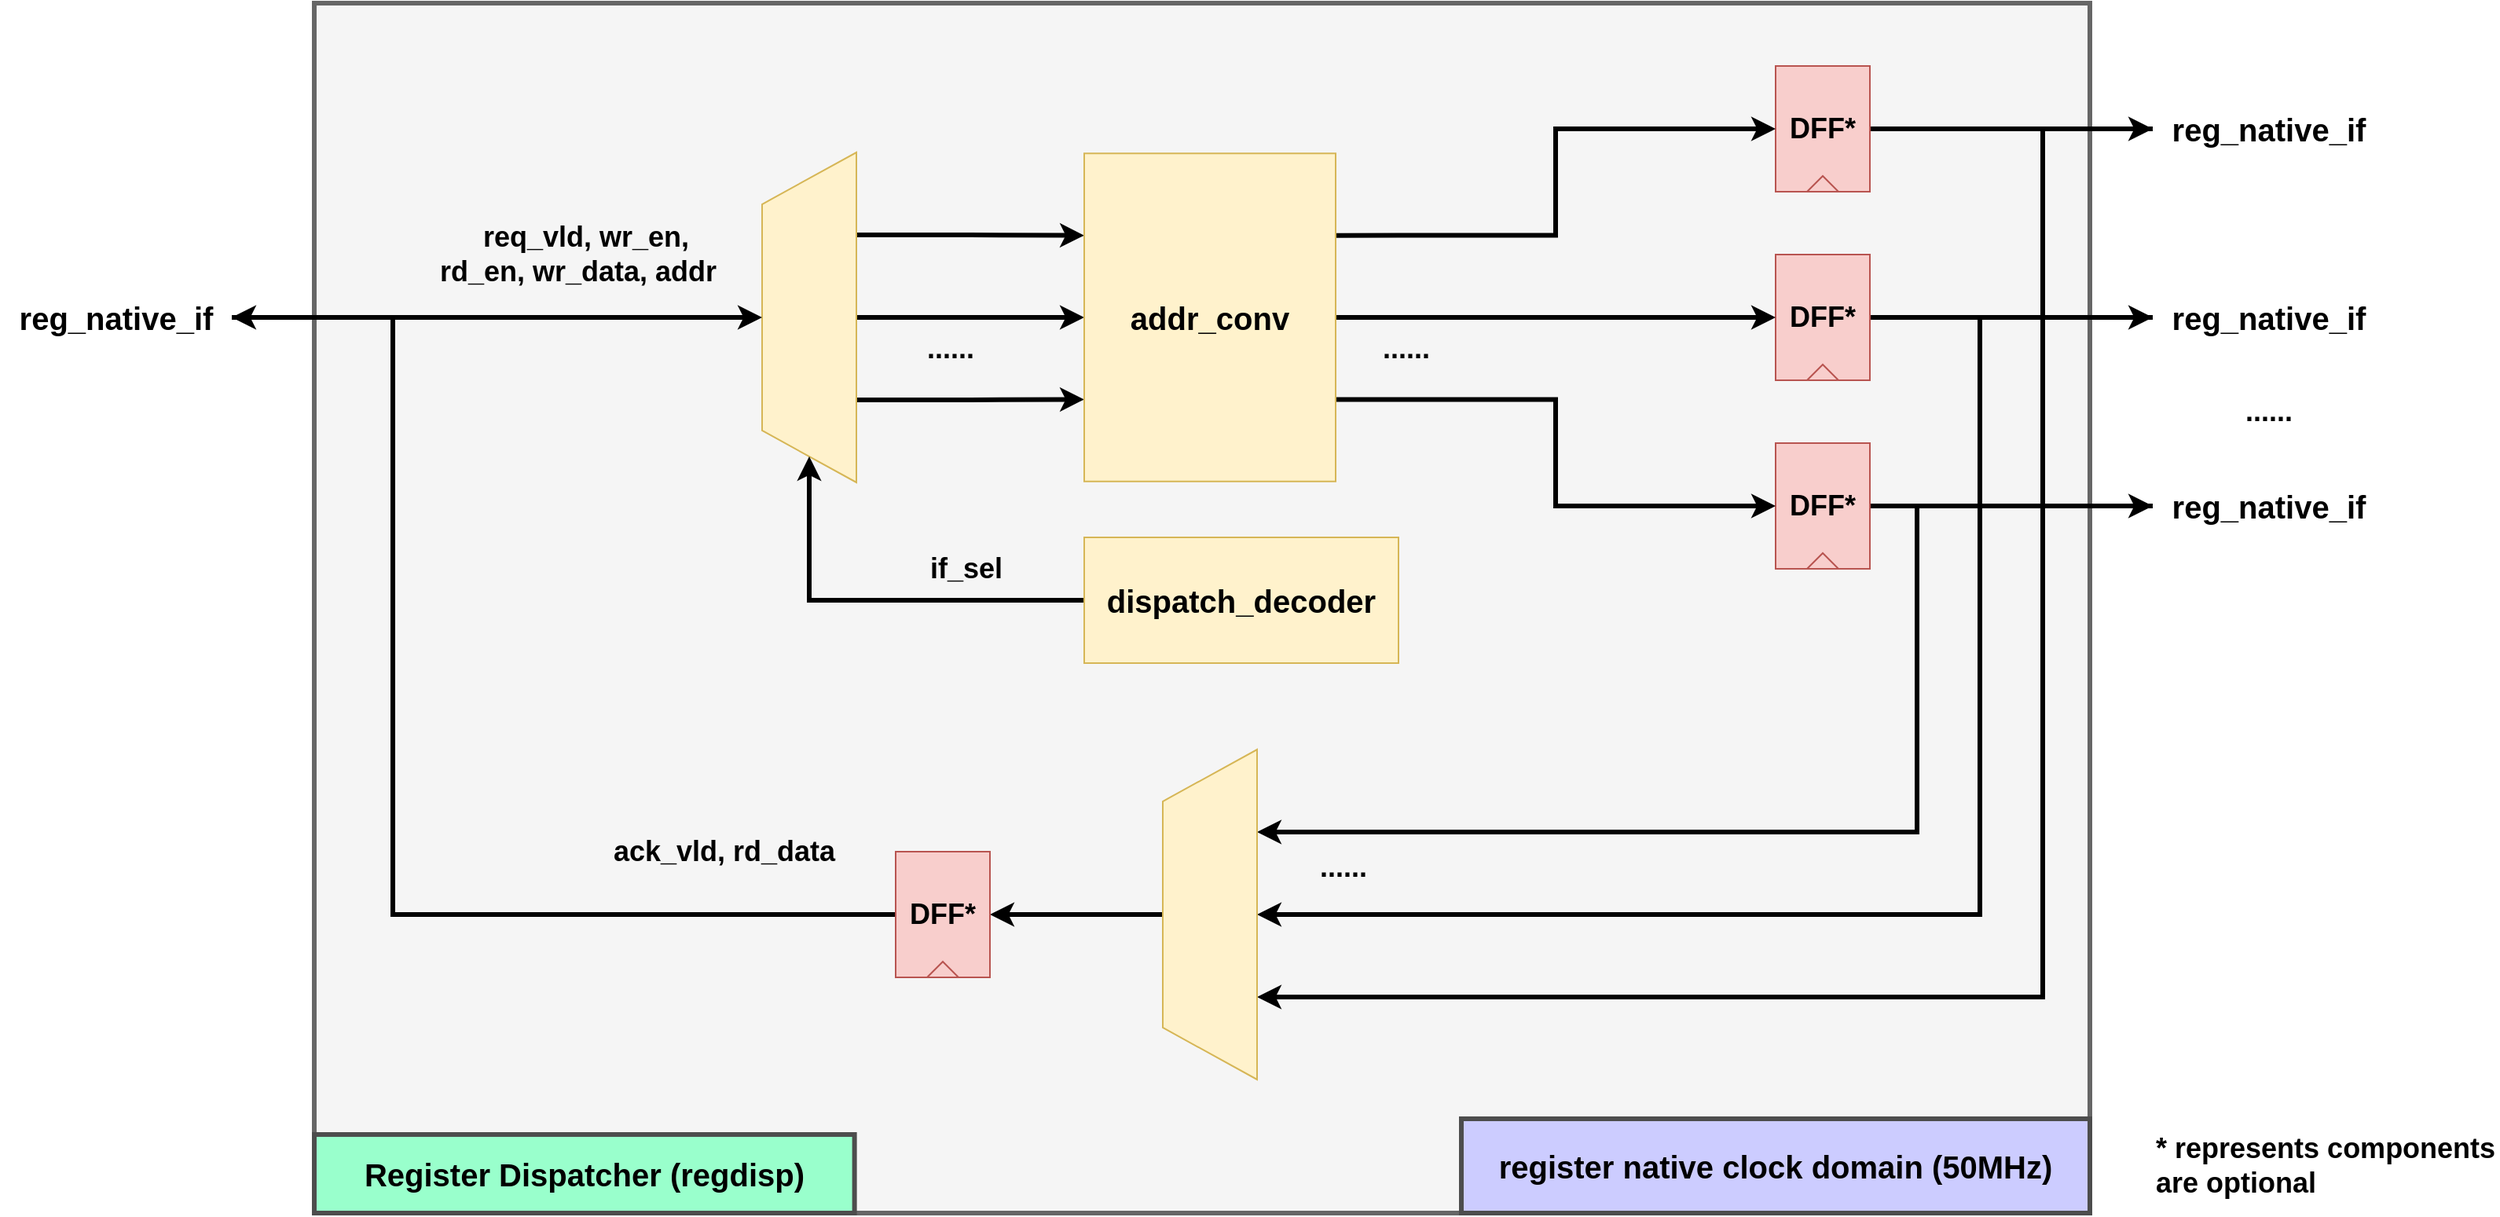 <mxfile>
    <diagram id="bmkCUtb0T924FdoD0Gmn" name="第 1 页">
        <mxGraphModel dx="1307" dy="900" grid="1" gridSize="10" guides="1" tooltips="1" connect="1" arrows="1" fold="1" page="1" pageScale="1" pageWidth="2336" pageHeight="1654" math="0" shadow="0">
            <root>
                <mxCell id="0"/>
                <mxCell id="1" parent="0"/>
                <mxCell id="3" value="" style="shape=corner;whiteSpace=wrap;html=1;fillColor=#f5f5f5;dx=1000;dy=910;strokeWidth=3;strokeColor=#666666;fontColor=#333333;fontSize=18;" parent="1" vertex="1">
                    <mxGeometry x="510" y="520" width="1130" height="770" as="geometry"/>
                </mxCell>
                <mxCell id="61" style="edgeStyle=orthogonalEdgeStyle;rounded=0;html=1;exitX=0;exitY=0.5;exitDx=0;exitDy=0;entryX=0.75;entryY=1;entryDx=0;entryDy=0;strokeWidth=3;" parent="1" source="18" target="25" edge="1">
                    <mxGeometry relative="1" as="geometry">
                        <Array as="points">
                            <mxPoint x="1530" y="840"/>
                            <mxPoint x="1530" y="1047"/>
                        </Array>
                    </mxGeometry>
                </mxCell>
                <mxCell id="18" value="reg_native_if" style="rounded=0;whiteSpace=wrap;html=1;fontSize=20;fillColor=none;strokeColor=none;fontStyle=1" parent="1" vertex="1">
                    <mxGeometry x="1680" y="820" width="147.5" height="40" as="geometry"/>
                </mxCell>
                <mxCell id="35" style="edgeStyle=orthogonalEdgeStyle;rounded=0;html=1;exitX=1;exitY=0.5;exitDx=0;exitDy=0;entryX=0;entryY=0.5;entryDx=0;entryDy=0;strokeWidth=3;" parent="1" source="30" target="38" edge="1">
                    <mxGeometry relative="1" as="geometry">
                        <mxPoint x="1740.0" y="600.0" as="targetPoint"/>
                    </mxGeometry>
                </mxCell>
                <mxCell id="36" style="edgeStyle=orthogonalEdgeStyle;rounded=0;html=1;exitX=1;exitY=0.5;exitDx=0;exitDy=0;strokeWidth=3;entryX=0;entryY=0.5;entryDx=0;entryDy=0;" parent="1" source="22" target="39" edge="1">
                    <mxGeometry relative="1" as="geometry">
                        <mxPoint x="1742.5" y="720.0" as="targetPoint"/>
                    </mxGeometry>
                </mxCell>
                <mxCell id="37" style="edgeStyle=orthogonalEdgeStyle;rounded=0;html=1;exitX=1;exitY=0.5;exitDx=0;exitDy=0;entryX=0;entryY=0.5;entryDx=0;entryDy=0;strokeWidth=3;" parent="1" source="27" target="18" edge="1">
                    <mxGeometry relative="1" as="geometry"/>
                </mxCell>
                <mxCell id="64" style="edgeStyle=orthogonalEdgeStyle;rounded=0;html=1;exitX=0;exitY=0.5;exitDx=0;exitDy=0;entryX=0.25;entryY=1;entryDx=0;entryDy=0;strokeWidth=3;" parent="1" source="38" target="25" edge="1">
                    <mxGeometry relative="1" as="geometry">
                        <Array as="points">
                            <mxPoint x="1610" y="600"/>
                            <mxPoint x="1610" y="1153"/>
                        </Array>
                    </mxGeometry>
                </mxCell>
                <mxCell id="38" value="reg_native_if" style="rounded=0;whiteSpace=wrap;html=1;fontSize=20;fillColor=none;strokeColor=none;fontStyle=1" parent="1" vertex="1">
                    <mxGeometry x="1680" y="580" width="147.5" height="40" as="geometry"/>
                </mxCell>
                <mxCell id="63" style="edgeStyle=orthogonalEdgeStyle;rounded=0;html=1;exitX=0;exitY=0.5;exitDx=0;exitDy=0;entryX=0.5;entryY=1;entryDx=0;entryDy=0;strokeWidth=3;" parent="1" source="39" target="25" edge="1">
                    <mxGeometry relative="1" as="geometry">
                        <Array as="points">
                            <mxPoint x="1570" y="720"/>
                            <mxPoint x="1570" y="1100"/>
                        </Array>
                    </mxGeometry>
                </mxCell>
                <mxCell id="39" value="reg_native_if" style="rounded=0;whiteSpace=wrap;html=1;fontSize=20;fillColor=none;strokeColor=none;fontStyle=1" parent="1" vertex="1">
                    <mxGeometry x="1680" y="700" width="147.5" height="40" as="geometry"/>
                </mxCell>
                <mxCell id="4" value="Register Dispatcher (regdisp)" style="text;html=1;strokeColor=#4D4D4D;fillColor=#99FFCC;align=center;verticalAlign=middle;whiteSpace=wrap;rounded=0;fontSize=20;fontStyle=1;strokeWidth=3;" parent="1" vertex="1">
                    <mxGeometry x="510" y="1240" width="343.81" height="50" as="geometry"/>
                </mxCell>
                <mxCell id="9" value="&lt;b style=&quot;font-size: 20px&quot;&gt;register native clock domain (50MHz)&lt;/b&gt;" style="rounded=0;whiteSpace=wrap;html=1;fillColor=#CCCCFF;fontSize=20;strokeColor=#4D4D4D;strokeWidth=3;" parent="1" vertex="1">
                    <mxGeometry x="1240" y="1230" width="400" height="60" as="geometry"/>
                </mxCell>
                <mxCell id="21" value="" style="group" parent="1" vertex="1" connectable="0">
                    <mxGeometry x="1440" y="680" width="60" height="80" as="geometry"/>
                </mxCell>
                <mxCell id="22" value="&lt;b&gt;DFF*&lt;/b&gt;" style="rounded=0;whiteSpace=wrap;html=1;fontSize=18;fillColor=#f8cecc;strokeColor=#b85450;" parent="21" vertex="1">
                    <mxGeometry width="60" height="80" as="geometry"/>
                </mxCell>
                <mxCell id="23" value="" style="triangle;whiteSpace=wrap;html=1;fontSize=18;rotation=-90;fillColor=#f8cecc;strokeColor=#b85450;" parent="21" vertex="1">
                    <mxGeometry x="25" y="65" width="10" height="20" as="geometry"/>
                </mxCell>
                <mxCell id="50" style="edgeStyle=orthogonalEdgeStyle;rounded=0;html=1;exitX=0.75;exitY=1;exitDx=0;exitDy=0;entryX=0;entryY=0.25;entryDx=0;entryDy=0;strokeWidth=3;" parent="1" source="14" target="49" edge="1">
                    <mxGeometry relative="1" as="geometry"/>
                </mxCell>
                <mxCell id="51" style="edgeStyle=orthogonalEdgeStyle;rounded=0;html=1;exitX=0.5;exitY=1;exitDx=0;exitDy=0;entryX=0;entryY=0.5;entryDx=0;entryDy=0;strokeWidth=3;" parent="1" source="14" target="49" edge="1">
                    <mxGeometry relative="1" as="geometry"/>
                </mxCell>
                <mxCell id="52" style="edgeStyle=orthogonalEdgeStyle;rounded=0;html=1;exitX=0.25;exitY=1;exitDx=0;exitDy=0;entryX=0;entryY=0.75;entryDx=0;entryDy=0;strokeWidth=3;" parent="1" source="14" target="49" edge="1">
                    <mxGeometry relative="1" as="geometry"/>
                </mxCell>
                <mxCell id="14" value="" style="shape=trapezoid;perimeter=trapezoidPerimeter;whiteSpace=wrap;html=1;fixedSize=1;fontSize=18;fillColor=#fff2cc;strokeColor=#d6b656;rotation=-90;size=33;" parent="1" vertex="1">
                    <mxGeometry x="720" y="690" width="210" height="60" as="geometry"/>
                </mxCell>
                <mxCell id="26" value="" style="group" parent="1" vertex="1" connectable="0">
                    <mxGeometry x="1440" y="800" width="60" height="80" as="geometry"/>
                </mxCell>
                <mxCell id="27" value="&lt;b&gt;DFF*&lt;/b&gt;" style="rounded=0;whiteSpace=wrap;html=1;fontSize=18;fillColor=#f8cecc;strokeColor=#b85450;" parent="26" vertex="1">
                    <mxGeometry width="60" height="80" as="geometry"/>
                </mxCell>
                <mxCell id="28" value="" style="triangle;whiteSpace=wrap;html=1;fontSize=18;rotation=-90;fillColor=#f8cecc;strokeColor=#b85450;" parent="26" vertex="1">
                    <mxGeometry x="25" y="65" width="10" height="20" as="geometry"/>
                </mxCell>
                <mxCell id="29" value="" style="group;fontStyle=1" parent="1" vertex="1" connectable="0">
                    <mxGeometry x="1440" y="560" width="60" height="80" as="geometry"/>
                </mxCell>
                <mxCell id="30" value="&lt;b&gt;DFF*&lt;/b&gt;" style="rounded=0;whiteSpace=wrap;html=1;fontSize=18;fillColor=#f8cecc;strokeColor=#b85450;" parent="29" vertex="1">
                    <mxGeometry width="60" height="80" as="geometry"/>
                </mxCell>
                <mxCell id="31" value="" style="triangle;whiteSpace=wrap;html=1;fontSize=18;rotation=-90;fillColor=#f8cecc;strokeColor=#b85450;" parent="29" vertex="1">
                    <mxGeometry x="25" y="65" width="10" height="20" as="geometry"/>
                </mxCell>
                <mxCell id="15" value="&lt;b&gt;req_vld, wr_en,&lt;br&gt;rd_en, wr_data, addr&amp;nbsp;&amp;nbsp;&lt;/b&gt;" style="text;html=1;strokeColor=none;fillColor=none;align=center;verticalAlign=middle;whiteSpace=wrap;rounded=0;fontSize=18;fontColor=#000000;" parent="1" vertex="1">
                    <mxGeometry x="582.31" y="650" width="201.5" height="60" as="geometry"/>
                </mxCell>
                <mxCell id="59" style="edgeStyle=orthogonalEdgeStyle;rounded=0;html=1;entryX=0;entryY=0.5;entryDx=0;entryDy=0;strokeWidth=3;" parent="1" source="10" target="14" edge="1">
                    <mxGeometry relative="1" as="geometry"/>
                </mxCell>
                <mxCell id="10" value="dispatch_decoder" style="rounded=0;whiteSpace=wrap;html=1;fillColor=#fff2cc;fontStyle=1;fontSize=20;strokeColor=#d6b656;" parent="1" vertex="1">
                    <mxGeometry x="1000" y="860" width="200" height="80" as="geometry"/>
                </mxCell>
                <mxCell id="66" style="edgeStyle=orthogonalEdgeStyle;rounded=0;jumpStyle=arc;html=1;strokeWidth=3;exitX=0;exitY=0.5;exitDx=0;exitDy=0;entryX=1;entryY=0.5;entryDx=0;entryDy=0;" parent="1" source="78" target="58" edge="1">
                    <mxGeometry relative="1" as="geometry">
                        <Array as="points">
                            <mxPoint x="560" y="1100"/>
                            <mxPoint x="560" y="720"/>
                        </Array>
                        <mxPoint x="630" y="1100" as="sourcePoint"/>
                        <mxPoint x="420" y="720" as="targetPoint"/>
                    </mxGeometry>
                </mxCell>
                <mxCell id="80" style="edgeStyle=orthogonalEdgeStyle;rounded=0;html=1;exitX=0.5;exitY=0;exitDx=0;exitDy=0;fontColor=#000000;strokeWidth=3;entryX=1;entryY=0.5;entryDx=0;entryDy=0;" edge="1" parent="1" source="25" target="78">
                    <mxGeometry relative="1" as="geometry">
                        <mxPoint x="710" y="1100" as="targetPoint"/>
                    </mxGeometry>
                </mxCell>
                <mxCell id="25" value="" style="shape=trapezoid;perimeter=trapezoidPerimeter;whiteSpace=wrap;html=1;fixedSize=1;fontSize=18;fillColor=#fff2cc;strokeColor=#d6b656;rotation=-90;size=33;" parent="1" vertex="1">
                    <mxGeometry x="975" y="1070" width="210" height="60" as="geometry"/>
                </mxCell>
                <mxCell id="55" style="edgeStyle=orthogonalEdgeStyle;rounded=0;html=1;exitX=1;exitY=0.75;exitDx=0;exitDy=0;entryX=0;entryY=0.5;entryDx=0;entryDy=0;strokeWidth=3;" parent="1" source="49" target="27" edge="1">
                    <mxGeometry relative="1" as="geometry"/>
                </mxCell>
                <mxCell id="56" style="edgeStyle=orthogonalEdgeStyle;rounded=0;html=1;exitX=1;exitY=0.5;exitDx=0;exitDy=0;entryX=0;entryY=0.5;entryDx=0;entryDy=0;strokeWidth=3;" parent="1" source="49" target="22" edge="1">
                    <mxGeometry relative="1" as="geometry"/>
                </mxCell>
                <mxCell id="57" style="edgeStyle=orthogonalEdgeStyle;rounded=0;html=1;exitX=1;exitY=0.25;exitDx=0;exitDy=0;entryX=0;entryY=0.5;entryDx=0;entryDy=0;strokeWidth=3;" parent="1" source="49" target="30" edge="1">
                    <mxGeometry relative="1" as="geometry"/>
                </mxCell>
                <mxCell id="49" value="addr_conv" style="rounded=0;whiteSpace=wrap;html=1;fillColor=#fff2cc;fontStyle=1;fontSize=20;strokeColor=#d6b656;" parent="1" vertex="1">
                    <mxGeometry x="1000" y="615.63" width="160" height="208.75" as="geometry"/>
                </mxCell>
                <mxCell id="81" style="edgeStyle=orthogonalEdgeStyle;rounded=0;html=1;exitX=1;exitY=0.5;exitDx=0;exitDy=0;entryX=0.5;entryY=0;entryDx=0;entryDy=0;fontColor=#000000;strokeWidth=3;" edge="1" parent="1" source="58" target="14">
                    <mxGeometry relative="1" as="geometry"/>
                </mxCell>
                <mxCell id="58" value="reg_native_if" style="rounded=0;whiteSpace=wrap;html=1;fontSize=20;fillColor=none;strokeColor=none;fontStyle=1" parent="1" vertex="1">
                    <mxGeometry x="310" y="700" width="147.5" height="40" as="geometry"/>
                </mxCell>
                <mxCell id="60" value="&lt;b&gt;if_sel&lt;/b&gt;" style="text;html=1;strokeColor=none;fillColor=none;align=center;verticalAlign=middle;whiteSpace=wrap;rounded=0;fontSize=18;fontColor=#000000;" parent="1" vertex="1">
                    <mxGeometry x="880" y="860" width="90" height="40" as="geometry"/>
                </mxCell>
                <mxCell id="67" value="&lt;b&gt;ack_vld, rd_data&lt;/b&gt;" style="text;html=1;strokeColor=none;fillColor=none;align=center;verticalAlign=middle;whiteSpace=wrap;rounded=0;fontSize=18;fontColor=#000000;" parent="1" vertex="1">
                    <mxGeometry x="670" y="1030" width="201.5" height="60" as="geometry"/>
                </mxCell>
                <mxCell id="76" value="&lt;b&gt;* represents components are optional&lt;/b&gt;" style="text;html=1;strokeColor=none;fillColor=none;align=left;verticalAlign=middle;whiteSpace=wrap;rounded=0;fontSize=18;fontColor=#000000;" vertex="1" parent="1">
                    <mxGeometry x="1680" y="1230" width="220" height="60" as="geometry"/>
                </mxCell>
                <mxCell id="77" value="" style="group" vertex="1" connectable="0" parent="1">
                    <mxGeometry x="880" y="1060" width="60" height="80" as="geometry"/>
                </mxCell>
                <mxCell id="78" value="&lt;b&gt;DFF*&lt;/b&gt;" style="rounded=0;whiteSpace=wrap;html=1;fontSize=18;fillColor=#f8cecc;strokeColor=#b85450;" vertex="1" parent="77">
                    <mxGeometry width="60" height="80" as="geometry"/>
                </mxCell>
                <mxCell id="79" value="" style="triangle;whiteSpace=wrap;html=1;fontSize=18;rotation=-90;fillColor=#f8cecc;strokeColor=#b85450;" vertex="1" parent="77">
                    <mxGeometry x="25" y="65" width="10" height="20" as="geometry"/>
                </mxCell>
                <mxCell id="82" value="&lt;b&gt;......&lt;/b&gt;" style="text;html=1;strokeColor=none;fillColor=none;align=center;verticalAlign=middle;whiteSpace=wrap;rounded=0;fontSize=18;fontColor=#000000;" vertex="1" parent="1">
                    <mxGeometry x="1718.75" y="760" width="70" height="40" as="geometry"/>
                </mxCell>
                <mxCell id="83" value="&lt;b&gt;......&lt;/b&gt;" style="text;html=1;strokeColor=none;fillColor=none;align=center;verticalAlign=middle;whiteSpace=wrap;rounded=0;fontSize=18;fontColor=#000000;" vertex="1" parent="1">
                    <mxGeometry x="1170" y="720" width="70" height="40" as="geometry"/>
                </mxCell>
                <mxCell id="84" value="&lt;b&gt;......&lt;/b&gt;" style="text;html=1;strokeColor=none;fillColor=none;align=center;verticalAlign=middle;whiteSpace=wrap;rounded=0;fontSize=18;fontColor=#000000;" vertex="1" parent="1">
                    <mxGeometry x="880" y="720" width="70" height="40" as="geometry"/>
                </mxCell>
                <mxCell id="85" value="&lt;b&gt;......&lt;/b&gt;" style="text;html=1;strokeColor=none;fillColor=none;align=center;verticalAlign=middle;whiteSpace=wrap;rounded=0;fontSize=18;fontColor=#000000;" vertex="1" parent="1">
                    <mxGeometry x="1130" y="1050" width="70" height="40" as="geometry"/>
                </mxCell>
            </root>
        </mxGraphModel>
    </diagram>
</mxfile>